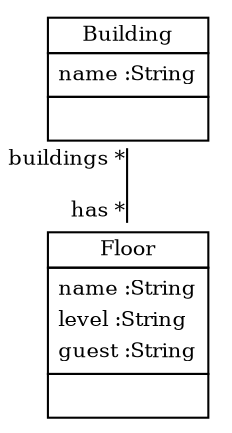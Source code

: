 
 digraph ClassDiagram {
    node [shape = none, fontsize = 10]; 
    edge [fontsize = 10];
    
    
    _Building [label=<<table border='0' cellborder='1' cellspacing='0'> <tr> <td>Building</td> </tr> <tr><td><table border='0' cellborder='0' cellspacing='0'> <tr><td align='left'>name :String</td></tr>  </table></td></tr> <tr><td><table border='0' cellborder='0' cellspacing='0'> <tr><td> </td></tr> </table></td></tr> </table>>];
    _Floor [label=<<table border='0' cellborder='1' cellspacing='0'> <tr> <td>Floor</td> </tr> <tr><td><table border='0' cellborder='0' cellspacing='0'> <tr><td align='left'>name :String</td></tr> <tr><td align='left'>level :String</td></tr> <tr><td align='left'>guest :String</td></tr>  </table></td></tr> <tr><td><table border='0' cellborder='0' cellspacing='0'> <tr><td> </td></tr> </table></td></tr> </table>>];
    
    
    
    _Building -> _Floor [headlabel = "has *" taillabel = "buildings *" arrowhead = "none" ];
}

